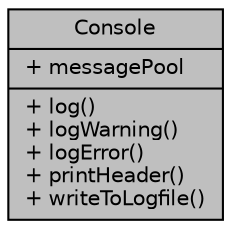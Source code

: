 digraph "Console"
{
 // LATEX_PDF_SIZE
  edge [fontname="Helvetica",fontsize="10",labelfontname="Helvetica",labelfontsize="10"];
  node [fontname="Helvetica",fontsize="10",shape=record];
  Node1 [label="{Console\n|+ messagePool\l|+ log()\l+ logWarning()\l+ logError()\l+ printHeader()\l+ writeToLogfile()\l}",height=0.2,width=0.4,color="black", fillcolor="grey75", style="filled", fontcolor="black",tooltip="Utility Class for Console output."];
}
